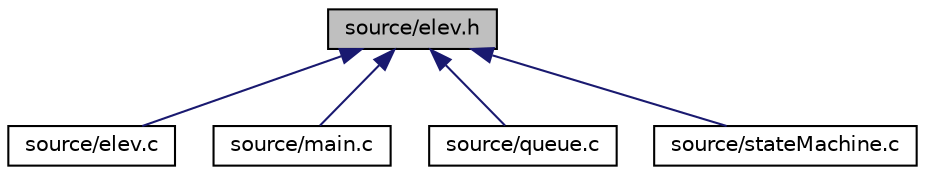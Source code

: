 digraph "source/elev.h"
{
  edge [fontname="Helvetica",fontsize="10",labelfontname="Helvetica",labelfontsize="10"];
  node [fontname="Helvetica",fontsize="10",shape=record];
  Node1 [label="source/elev.h",height=0.2,width=0.4,color="black", fillcolor="grey75", style="filled", fontcolor="black"];
  Node1 -> Node2 [dir="back",color="midnightblue",fontsize="10",style="solid"];
  Node2 [label="source/elev.c",height=0.2,width=0.4,color="black", fillcolor="white", style="filled",URL="$elev_8c.html",tooltip="Wrapper for libComedi Elevator control. These functions provides an interface to the elevators in the..."];
  Node1 -> Node3 [dir="back",color="midnightblue",fontsize="10",style="solid"];
  Node3 [label="source/main.c",height=0.2,width=0.4,color="black", fillcolor="white", style="filled",URL="$main_8c.html"];
  Node1 -> Node4 [dir="back",color="midnightblue",fontsize="10",style="solid"];
  Node4 [label="source/queue.c",height=0.2,width=0.4,color="black", fillcolor="white", style="filled",URL="$queue_8c.html"];
  Node1 -> Node5 [dir="back",color="midnightblue",fontsize="10",style="solid"];
  Node5 [label="source/stateMachine.c",height=0.2,width=0.4,color="black", fillcolor="white", style="filled",URL="$stateMachine_8c.html"];
}
